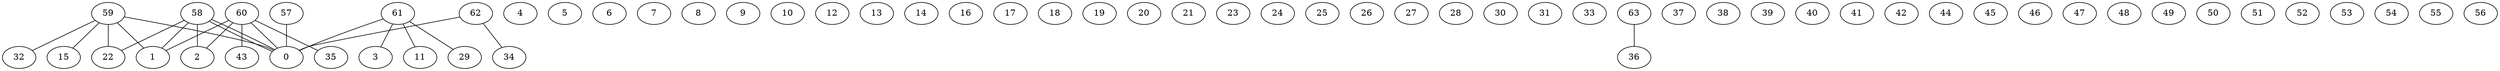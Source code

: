 graph G {
0;
1;
2;
3;
4;
5;
6;
7;
8;
9;
10;
11;
12;
13;
14;
15;
16;
17;
18;
19;
20;
21;
22;
23;
24;
25;
26;
27;
28;
29;
30;
31;
32;
33;
34;
35;
36;
37;
38;
39;
40;
41;
42;
43;
44;
45;
46;
47;
48;
49;
50;
51;
52;
53;
54;
55;
56;
57;
58;
59;
60;
61;
62;
63;
63--36 ;
62--34 ;
62--0 ;
61--11 ;
61--29 ;
61--3 ;
61--0 ;
60--35 ;
60--43 ;
60--1 ;
60--2 ;
60--0 ;
59--32 ;
59--15 ;
59--22 ;
59--1 ;
59--0 ;
58--22 ;
58--2 ;
58--0 ;
58--1 ;
58--0 ;
57--0 ;
}

